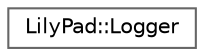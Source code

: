digraph "Graphical Class Hierarchy"
{
 // LATEX_PDF_SIZE
  bgcolor="transparent";
  edge [fontname=Helvetica,fontsize=10,labelfontname=Helvetica,labelfontsize=10];
  node [fontname=Helvetica,fontsize=10,shape=box,height=0.2,width=0.4];
  rankdir="LR";
  Node0 [id="Node000000",label="LilyPad::Logger",height=0.2,width=0.4,color="grey40", fillcolor="white", style="filled",URL="$classLilyPad_1_1Logger.html",tooltip="Class for recording events to console and a file."];
}
